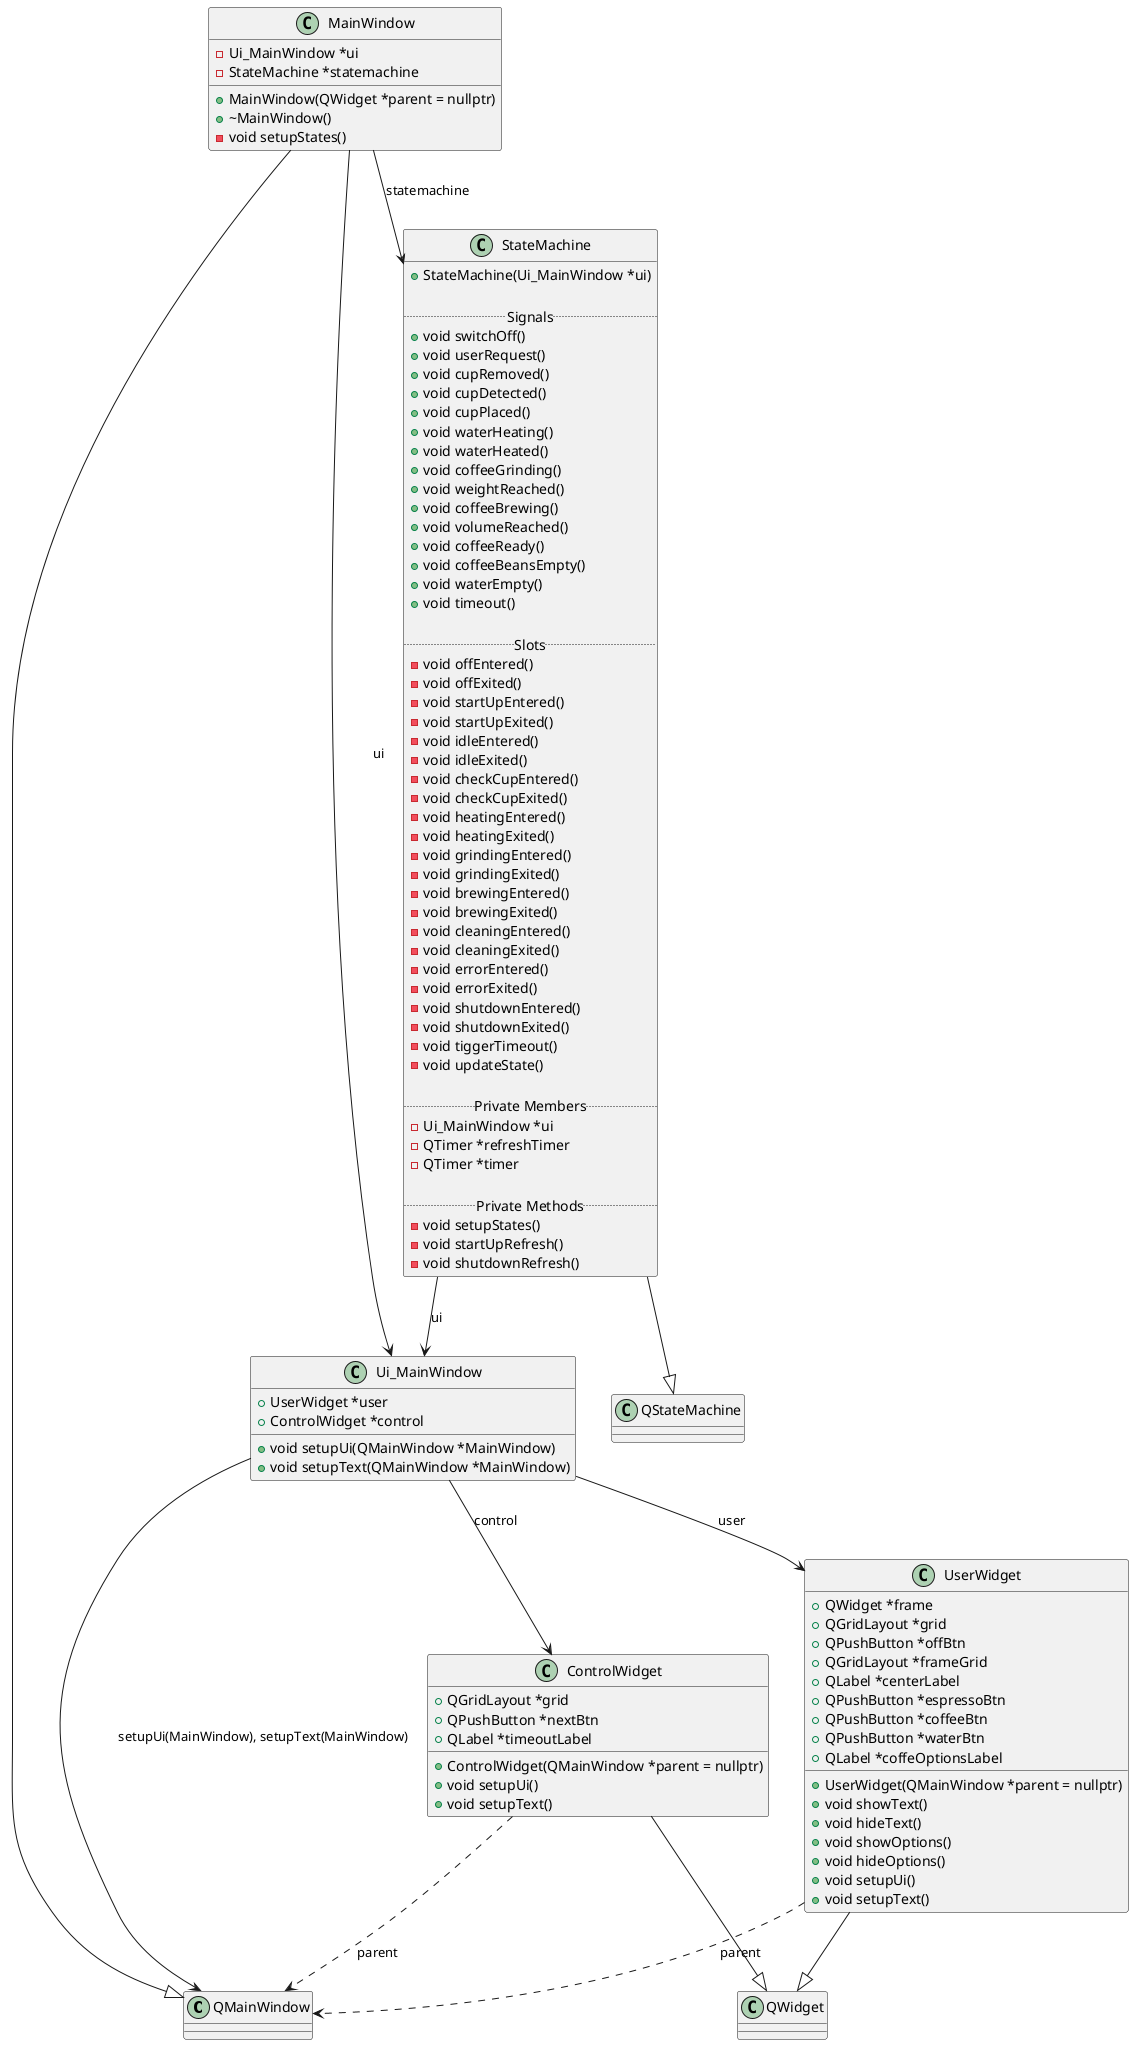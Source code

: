 @startuml
class QMainWindow

class QWidget

class MainWindow {
  +MainWindow(QWidget *parent = nullptr)
  +~MainWindow()
  -Ui_MainWindow *ui
  -StateMachine *statemachine
  -void setupStates()
}

class Ui_MainWindow {
  +UserWidget *user
  +ControlWidget *control
  +void setupUi(QMainWindow *MainWindow)
  +void setupText(QMainWindow *MainWindow)
}

class UserWidget {
  +UserWidget(QMainWindow *parent = nullptr)
  +QWidget *frame
  +QGridLayout *grid
  +QPushButton *offBtn
  +QGridLayout *frameGrid
  +QLabel *centerLabel
  +QPushButton *espressoBtn
  +QPushButton *coffeeBtn
  +QPushButton *waterBtn
  +QLabel *coffeOptionsLabel
  +void showText()
  +void hideText()
  +void showOptions()
  +void hideOptions()
  +void setupUi()
  +void setupText()
}

class ControlWidget {
  +ControlWidget(QMainWindow *parent = nullptr)
  +QGridLayout *grid
  +QPushButton *nextBtn
  +QLabel *timeoutLabel
  +void setupUi()
  +void setupText()
}

class StateMachine {
  +StateMachine(Ui_MainWindow *ui)

  .. Signals ..
  +void switchOff()
  +void userRequest()
  +void cupRemoved()
  +void cupDetected()
  +void cupPlaced()
  +void waterHeating()
  +void waterHeated()
  +void coffeeGrinding()
  +void weightReached()
  +void coffeeBrewing()
  +void volumeReached()
  +void coffeeReady()
  +void coffeeBeansEmpty()
  +void waterEmpty()
  +void timeout()

  .. Slots ..
  -void offEntered()
  -void offExited()
  -void startUpEntered()
  -void startUpExited()
  -void idleEntered()
  -void idleExited()
  -void checkCupEntered()
  -void checkCupExited()
  -void heatingEntered()
  -void heatingExited()
  -void grindingEntered()
  -void grindingExited()
  -void brewingEntered()
  -void brewingExited()
  -void cleaningEntered()
  -void cleaningExited()
  -void errorEntered()
  -void errorExited()
  -void shutdownEntered()
  -void shutdownExited()
  -void tiggerTimeout()
  -void updateState()

  .. Private Members ..
  -Ui_MainWindow *ui
  -QTimer *refreshTimer
  -QTimer *timer

  .. Private Methods ..
  -void setupStates()
  -void startUpRefresh()
  -void shutdownRefresh()
}

MainWindow --|> QMainWindow
MainWindow --> Ui_MainWindow : "ui"
MainWindow --> StateMachine : "statemachine"

Ui_MainWindow --> UserWidget : "user"
Ui_MainWindow --> ControlWidget : "control"
Ui_MainWindow --> QMainWindow : "setupUi(MainWindow), setupText(MainWindow)"

UserWidget ..> QMainWindow : "parent"
UserWidget --|> QWidget

ControlWidget ..> QMainWindow : "parent"
ControlWidget --|> QWidget

StateMachine --|> QStateMachine
StateMachine --> Ui_MainWindow : "ui"
@enduml
